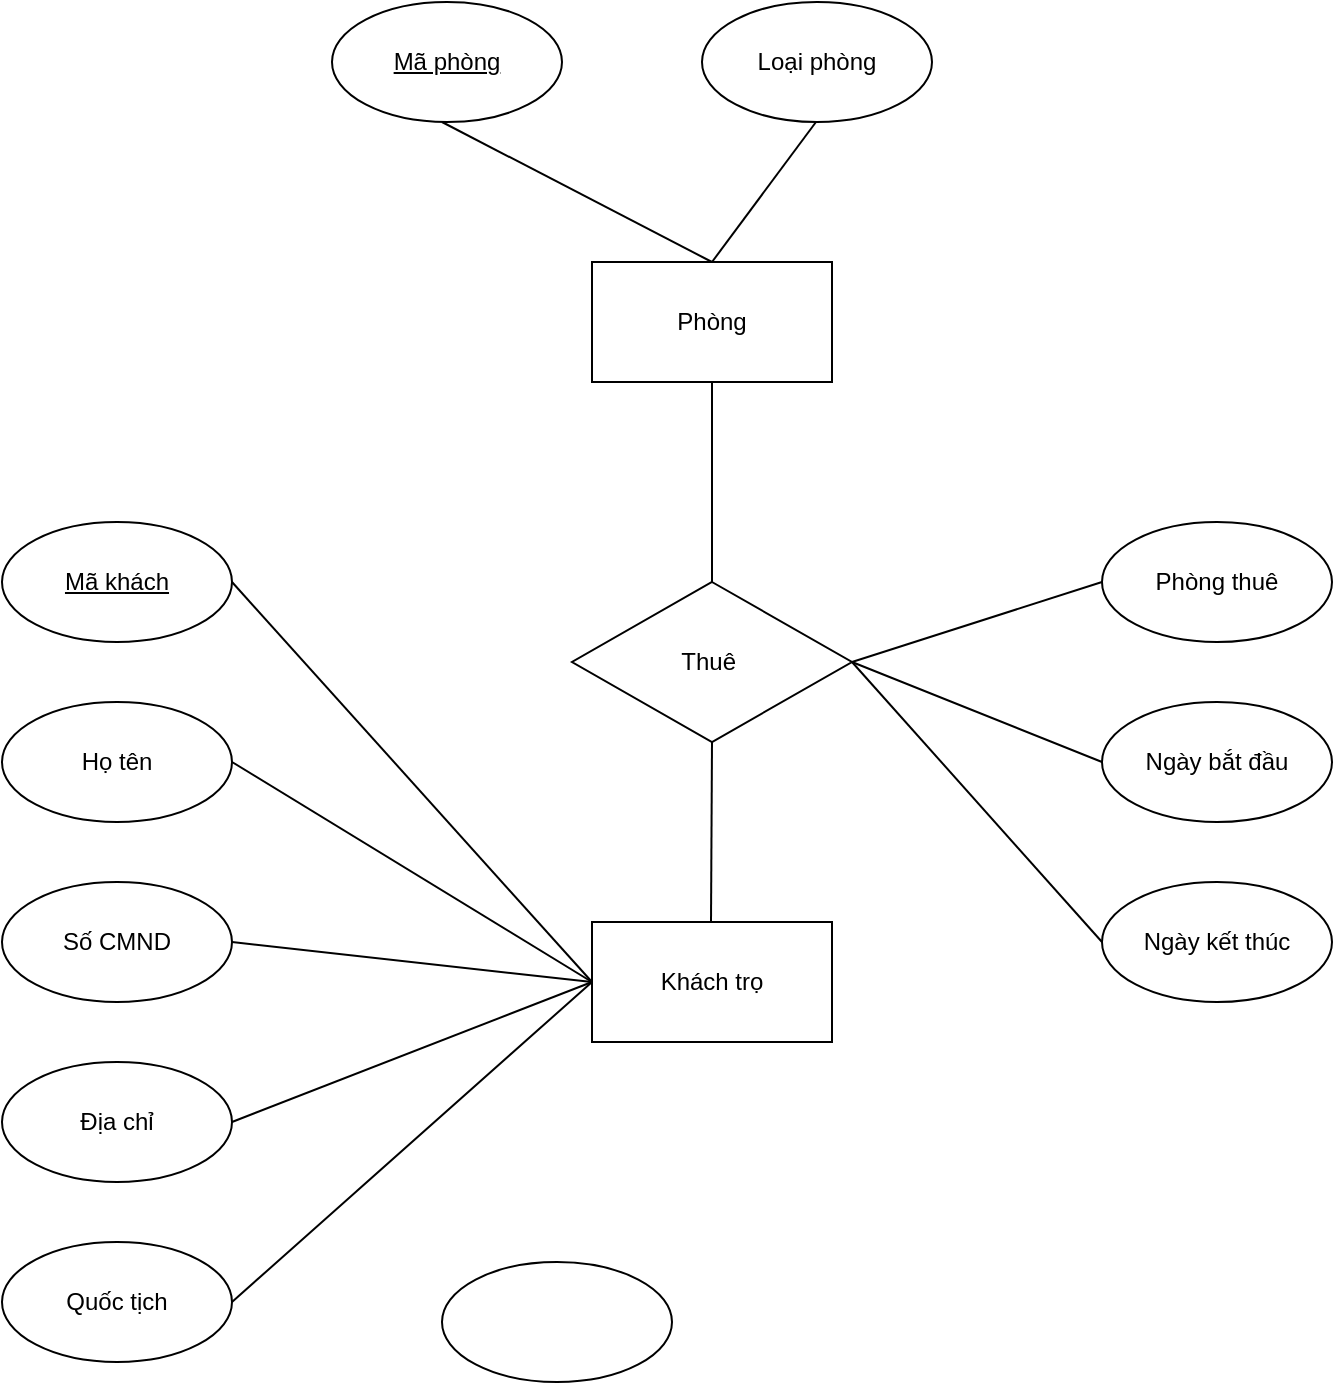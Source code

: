 <mxfile version="24.2.1" type="github">
  <diagram name="Page-1" id="esJCPu2ioJN4BY2KKiq-">
    <mxGraphModel dx="887" dy="437" grid="1" gridSize="10" guides="1" tooltips="1" connect="1" arrows="1" fold="1" page="1" pageScale="1" pageWidth="850" pageHeight="1100" math="0" shadow="0">
      <root>
        <mxCell id="0" />
        <mxCell id="1" parent="0" />
        <mxCell id="mK3GYUq40jcxFAbPBdY5-1" value="Phòng" style="rounded=0;whiteSpace=wrap;html=1;" vertex="1" parent="1">
          <mxGeometry x="365" y="160" width="120" height="60" as="geometry" />
        </mxCell>
        <mxCell id="mK3GYUq40jcxFAbPBdY5-2" value="Khách trọ" style="rounded=0;whiteSpace=wrap;html=1;" vertex="1" parent="1">
          <mxGeometry x="365" y="490" width="120" height="60" as="geometry" />
        </mxCell>
        <mxCell id="mK3GYUq40jcxFAbPBdY5-3" value="Thuê&amp;nbsp;" style="rhombus;whiteSpace=wrap;html=1;" vertex="1" parent="1">
          <mxGeometry x="355" y="320" width="140" height="80" as="geometry" />
        </mxCell>
        <mxCell id="mK3GYUq40jcxFAbPBdY5-7" value="" style="endArrow=none;html=1;rounded=0;entryX=0.5;entryY=1;entryDx=0;entryDy=0;exitX=0.5;exitY=0;exitDx=0;exitDy=0;" edge="1" parent="1">
          <mxGeometry width="50" height="50" relative="1" as="geometry">
            <mxPoint x="425" y="320" as="sourcePoint" />
            <mxPoint x="425" y="220" as="targetPoint" />
          </mxGeometry>
        </mxCell>
        <mxCell id="mK3GYUq40jcxFAbPBdY5-8" value="" style="endArrow=none;html=1;rounded=0;exitX=0.5;exitY=0;exitDx=0;exitDy=0;" edge="1" parent="1">
          <mxGeometry width="50" height="50" relative="1" as="geometry">
            <mxPoint x="424.5" y="490" as="sourcePoint" />
            <mxPoint x="425" y="400" as="targetPoint" />
          </mxGeometry>
        </mxCell>
        <mxCell id="mK3GYUq40jcxFAbPBdY5-9" value="&lt;u&gt;Mã phòng&lt;/u&gt;" style="ellipse;whiteSpace=wrap;html=1;" vertex="1" parent="1">
          <mxGeometry x="235" y="30" width="115" height="60" as="geometry" />
        </mxCell>
        <mxCell id="mK3GYUq40jcxFAbPBdY5-11" value="" style="endArrow=none;html=1;rounded=0;entryX=0.5;entryY=1;entryDx=0;entryDy=0;exitX=0.5;exitY=0;exitDx=0;exitDy=0;" edge="1" parent="1" source="mK3GYUq40jcxFAbPBdY5-1">
          <mxGeometry width="50" height="50" relative="1" as="geometry">
            <mxPoint x="290" y="190" as="sourcePoint" />
            <mxPoint x="290" y="90" as="targetPoint" />
          </mxGeometry>
        </mxCell>
        <mxCell id="mK3GYUq40jcxFAbPBdY5-12" value="Loại phòng" style="ellipse;whiteSpace=wrap;html=1;" vertex="1" parent="1">
          <mxGeometry x="420" y="30" width="115" height="60" as="geometry" />
        </mxCell>
        <mxCell id="mK3GYUq40jcxFAbPBdY5-13" value="" style="endArrow=none;html=1;rounded=0;entryX=0.5;entryY=1;entryDx=0;entryDy=0;exitX=0.5;exitY=0;exitDx=0;exitDy=0;" edge="1" parent="1" source="mK3GYUq40jcxFAbPBdY5-1">
          <mxGeometry width="50" height="50" relative="1" as="geometry">
            <mxPoint x="477" y="190" as="sourcePoint" />
            <mxPoint x="477" y="90" as="targetPoint" />
          </mxGeometry>
        </mxCell>
        <mxCell id="mK3GYUq40jcxFAbPBdY5-14" value="Họ tên" style="ellipse;whiteSpace=wrap;html=1;" vertex="1" parent="1">
          <mxGeometry x="70" y="380" width="115" height="60" as="geometry" />
        </mxCell>
        <mxCell id="mK3GYUq40jcxFAbPBdY5-15" value="Số CMND" style="ellipse;whiteSpace=wrap;html=1;" vertex="1" parent="1">
          <mxGeometry x="70" y="470" width="115" height="60" as="geometry" />
        </mxCell>
        <mxCell id="mK3GYUq40jcxFAbPBdY5-16" value="Mã khách" style="ellipse;whiteSpace=wrap;html=1;fontStyle=4" vertex="1" parent="1">
          <mxGeometry x="70" y="290" width="115" height="60" as="geometry" />
        </mxCell>
        <mxCell id="mK3GYUq40jcxFAbPBdY5-17" value="Địa chỉ" style="ellipse;whiteSpace=wrap;html=1;" vertex="1" parent="1">
          <mxGeometry x="70" y="560" width="115" height="60" as="geometry" />
        </mxCell>
        <mxCell id="mK3GYUq40jcxFAbPBdY5-18" value="" style="ellipse;whiteSpace=wrap;html=1;" vertex="1" parent="1">
          <mxGeometry x="290" y="660" width="115" height="60" as="geometry" />
        </mxCell>
        <mxCell id="mK3GYUq40jcxFAbPBdY5-19" value="Quốc tịch" style="ellipse;whiteSpace=wrap;html=1;" vertex="1" parent="1">
          <mxGeometry x="70" y="650" width="115" height="60" as="geometry" />
        </mxCell>
        <mxCell id="mK3GYUq40jcxFAbPBdY5-25" value="" style="endArrow=none;html=1;rounded=0;entryX=0;entryY=0.5;entryDx=0;entryDy=0;" edge="1" parent="1" target="mK3GYUq40jcxFAbPBdY5-2">
          <mxGeometry width="50" height="50" relative="1" as="geometry">
            <mxPoint x="185" y="410" as="sourcePoint" />
            <mxPoint x="235" y="360" as="targetPoint" />
          </mxGeometry>
        </mxCell>
        <mxCell id="mK3GYUq40jcxFAbPBdY5-26" value="" style="endArrow=none;html=1;rounded=0;" edge="1" parent="1">
          <mxGeometry width="50" height="50" relative="1" as="geometry">
            <mxPoint x="185" y="320" as="sourcePoint" />
            <mxPoint x="365" y="520" as="targetPoint" />
          </mxGeometry>
        </mxCell>
        <mxCell id="mK3GYUq40jcxFAbPBdY5-27" value="" style="endArrow=none;html=1;rounded=0;entryX=0;entryY=0.5;entryDx=0;entryDy=0;exitX=1;exitY=0.5;exitDx=0;exitDy=0;" edge="1" parent="1" source="mK3GYUq40jcxFAbPBdY5-15" target="mK3GYUq40jcxFAbPBdY5-2">
          <mxGeometry width="50" height="50" relative="1" as="geometry">
            <mxPoint x="205" y="430" as="sourcePoint" />
            <mxPoint x="385" y="540" as="targetPoint" />
          </mxGeometry>
        </mxCell>
        <mxCell id="mK3GYUq40jcxFAbPBdY5-28" value="" style="endArrow=none;html=1;rounded=0;entryX=0;entryY=0.5;entryDx=0;entryDy=0;exitX=1;exitY=0.5;exitDx=0;exitDy=0;" edge="1" parent="1" source="mK3GYUq40jcxFAbPBdY5-17" target="mK3GYUq40jcxFAbPBdY5-2">
          <mxGeometry width="50" height="50" relative="1" as="geometry">
            <mxPoint x="215" y="440" as="sourcePoint" />
            <mxPoint x="395" y="550" as="targetPoint" />
          </mxGeometry>
        </mxCell>
        <mxCell id="mK3GYUq40jcxFAbPBdY5-29" value="" style="endArrow=none;html=1;rounded=0;entryX=1;entryY=0.5;entryDx=0;entryDy=0;exitX=0;exitY=0.5;exitDx=0;exitDy=0;" edge="1" parent="1" source="mK3GYUq40jcxFAbPBdY5-2" target="mK3GYUq40jcxFAbPBdY5-19">
          <mxGeometry width="50" height="50" relative="1" as="geometry">
            <mxPoint x="225" y="450" as="sourcePoint" />
            <mxPoint x="405" y="560" as="targetPoint" />
          </mxGeometry>
        </mxCell>
        <mxCell id="mK3GYUq40jcxFAbPBdY5-31" value="Ngày kết thúc" style="ellipse;whiteSpace=wrap;html=1;" vertex="1" parent="1">
          <mxGeometry x="620" y="470" width="115" height="60" as="geometry" />
        </mxCell>
        <mxCell id="mK3GYUq40jcxFAbPBdY5-32" value="Ngày bắt đầu" style="ellipse;whiteSpace=wrap;html=1;" vertex="1" parent="1">
          <mxGeometry x="620" y="380" width="115" height="60" as="geometry" />
        </mxCell>
        <mxCell id="mK3GYUq40jcxFAbPBdY5-33" value="Phòng thuê" style="ellipse;whiteSpace=wrap;html=1;" vertex="1" parent="1">
          <mxGeometry x="620" y="290" width="115" height="60" as="geometry" />
        </mxCell>
        <mxCell id="mK3GYUq40jcxFAbPBdY5-34" value="" style="endArrow=none;html=1;rounded=0;entryX=0;entryY=0.5;entryDx=0;entryDy=0;exitX=1;exitY=0.5;exitDx=0;exitDy=0;" edge="1" parent="1" source="mK3GYUq40jcxFAbPBdY5-3" target="mK3GYUq40jcxFAbPBdY5-33">
          <mxGeometry width="50" height="50" relative="1" as="geometry">
            <mxPoint x="440" y="250" as="sourcePoint" />
            <mxPoint x="620" y="450" as="targetPoint" />
          </mxGeometry>
        </mxCell>
        <mxCell id="mK3GYUq40jcxFAbPBdY5-35" value="" style="endArrow=none;html=1;rounded=0;entryX=0;entryY=0.5;entryDx=0;entryDy=0;exitX=1;exitY=0.5;exitDx=0;exitDy=0;" edge="1" parent="1" source="mK3GYUq40jcxFAbPBdY5-3" target="mK3GYUq40jcxFAbPBdY5-32">
          <mxGeometry width="50" height="50" relative="1" as="geometry">
            <mxPoint x="505" y="370" as="sourcePoint" />
            <mxPoint x="630" y="330" as="targetPoint" />
          </mxGeometry>
        </mxCell>
        <mxCell id="mK3GYUq40jcxFAbPBdY5-36" value="" style="endArrow=none;html=1;rounded=0;entryX=0;entryY=0.5;entryDx=0;entryDy=0;exitX=1;exitY=0.5;exitDx=0;exitDy=0;" edge="1" parent="1" source="mK3GYUq40jcxFAbPBdY5-3" target="mK3GYUq40jcxFAbPBdY5-31">
          <mxGeometry width="50" height="50" relative="1" as="geometry">
            <mxPoint x="515" y="380" as="sourcePoint" />
            <mxPoint x="640" y="340" as="targetPoint" />
          </mxGeometry>
        </mxCell>
      </root>
    </mxGraphModel>
  </diagram>
</mxfile>
